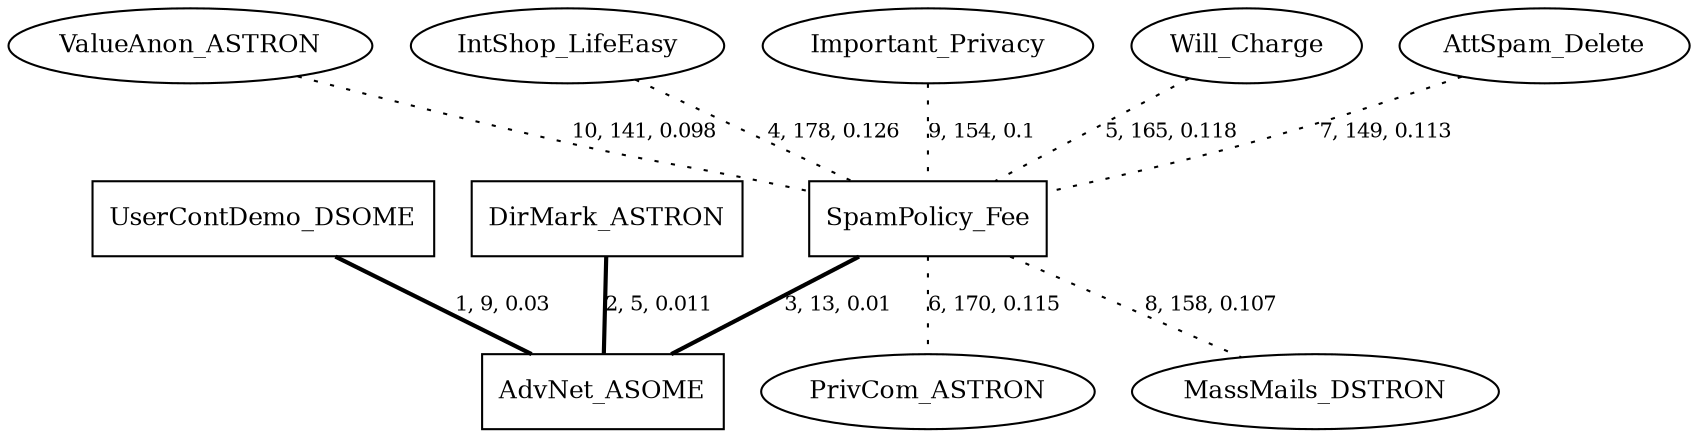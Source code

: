 graph G{
    UserContDemo_DSOME [label="UserContDemo_DSOME", fontsize=12, shape=box];
    MassMails_DSTRON [label="MassMails_DSTRON", fontsize=12];
    AdvNet_ASOME [label="AdvNet_ASOME", fontsize=12, shape=box];
    SpamPolicy_Fee [label="SpamPolicy_Fee", fontsize=12, shape=box];
    ValueAnon_ASTRON [label="ValueAnon_ASTRON", fontsize=12];
    IntShop_LifeEasy [label="IntShop_LifeEasy", fontsize=12];
    DirMark_ASTRON [label="DirMark_ASTRON", fontsize=12, shape=box];
    Important_Privacy [label="Important_Privacy", fontsize=12];
    Will_Charge [label="Will_Charge", fontsize=12];
    PrivCom_ASTRON [label="PrivCom_ASTRON", fontsize=12];
    AttSpam_Delete [label="AttSpam_Delete", fontsize=12];
    DirMark_ASTRON -- AdvNet_ASOME [label="2, 5, 0.011", fontsize=10, style=bold];
    IntShop_LifeEasy -- SpamPolicy_Fee [label="4, 178, 0.126", fontsize=10, style=dotted];
    AttSpam_Delete -- SpamPolicy_Fee [label="7, 149, 0.113", fontsize=10, style=dotted];
    UserContDemo_DSOME -- AdvNet_ASOME [label="1, 9, 0.03", fontsize=10, style=bold];
    Important_Privacy -- SpamPolicy_Fee [label="9, 154, 0.1", fontsize=10, style=dotted];
    Will_Charge -- SpamPolicy_Fee [label="5, 165, 0.118", fontsize=10, style=dotted];
    SpamPolicy_Fee -- AdvNet_ASOME [label="3, 13, 0.01", fontsize=10, style=bold];
    SpamPolicy_Fee -- MassMails_DSTRON [label="8, 158, 0.107", fontsize=10, style=dotted];
    SpamPolicy_Fee -- PrivCom_ASTRON [label="6, 170, 0.115", fontsize=10, style=dotted];
    ValueAnon_ASTRON -- SpamPolicy_Fee [label="10, 141, 0.098", fontsize=10, style=dotted];
}
